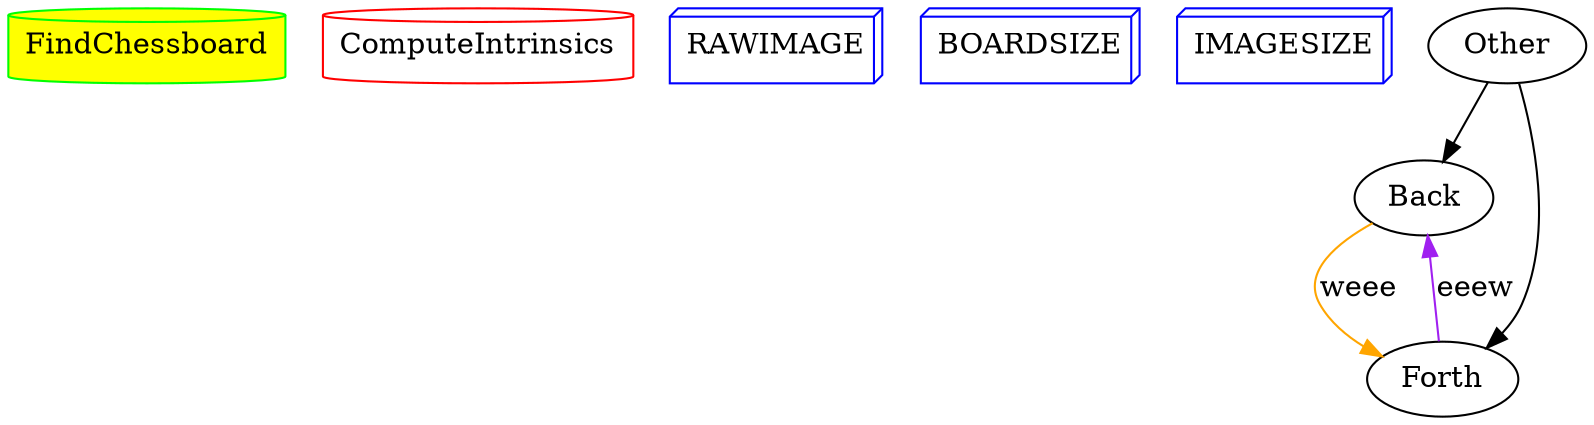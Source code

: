 digraph {
  "FindChessboard" [shape="cylinder" color="green" style="filled" fillcolor="yellow"];
  "ComputeIntrinsics" [shape="cylinder" color="red"];
  "RAWIMAGE" [shape="box3d" color="blue"];
  "BOARDSIZE" [shape="box3d" color="blue"];
  "IMAGESIZE" [shape="box3d" color="blue"];

  "Back" -> "Forth" [color="orange" label="weee"];
  "Forth" -> "Back" [color="purple" label="eeew"];

  "Other" -> "Forth"
  "Other" -> "Back"
}

